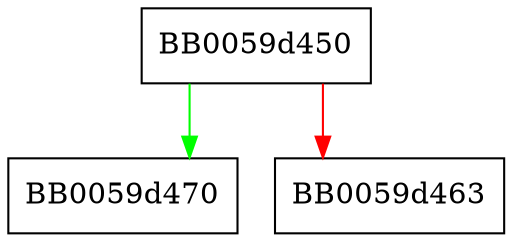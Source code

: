 digraph ossl_decoder_store_cache_flush {
  node [shape="box"];
  graph [splines=ortho];
  BB0059d450 -> BB0059d470 [color="green"];
  BB0059d450 -> BB0059d463 [color="red"];
}